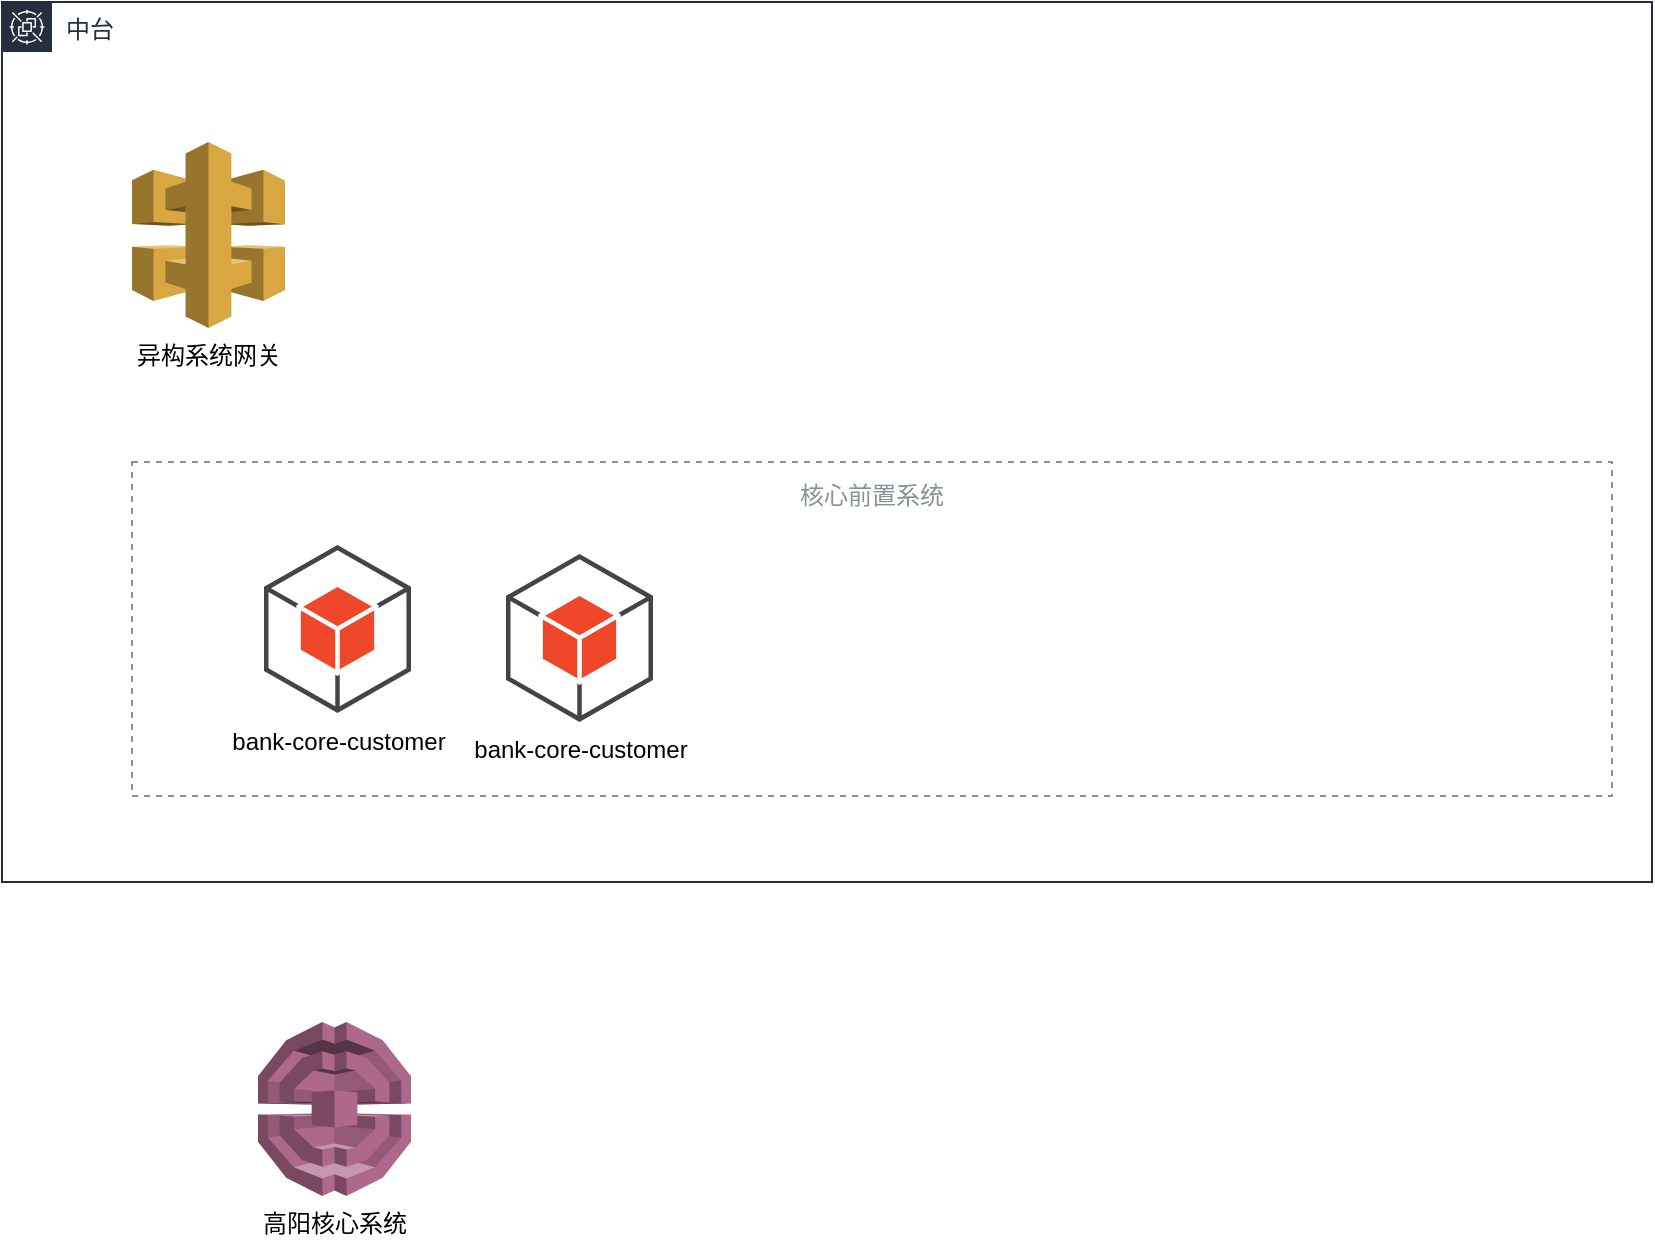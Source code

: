 <mxfile version="12.0.2" type="github" pages="1"><diagram id="2Yey8G1qUkvAdq2EXQSQ" name="第 1 页"><mxGraphModel dx="1230" dy="809" grid="1" gridSize="10" guides="1" tooltips="1" connect="1" arrows="1" fold="1" page="1" pageScale="1" pageWidth="2339" pageHeight="3300" math="0" shadow="0"><root><mxCell id="0"/><mxCell id="1" parent="0"/><mxCell id="13L3IfXqPYc7VZr8CJZo-10" value="中台" style="outlineConnect=0;gradientColor=none;html=1;whiteSpace=wrap;fontSize=12;fontStyle=0;shape=mxgraph.aws4.group;grIcon=mxgraph.aws4.group_spot_fleet;strokeColor=#232F3E;fillColor=none;verticalAlign=top;align=left;spacingLeft=30;fontColor=#232F3E;dashed=0;" vertex="1" parent="1"><mxGeometry x="355" y="190" width="825" height="440" as="geometry"/></mxCell><mxCell id="13L3IfXqPYc7VZr8CJZo-11" value="核心前置系统" style="outlineConnect=0;gradientColor=none;html=1;whiteSpace=wrap;fontSize=12;fontStyle=0;strokeColor=#879196;fillColor=none;verticalAlign=top;align=center;fontColor=#879196;dashed=1;spacingTop=3;" vertex="1" parent="1"><mxGeometry x="420" y="420" width="740" height="167" as="geometry"/></mxCell><mxCell id="13L3IfXqPYc7VZr8CJZo-1" value="&lt;div&gt;异构系统网关&lt;/div&gt;" style="outlineConnect=0;dashed=0;verticalLabelPosition=bottom;verticalAlign=top;align=center;html=1;shape=mxgraph.aws3.api_gateway;fillColor=#D9A741;gradientColor=none;" vertex="1" parent="1"><mxGeometry x="420" y="260" width="76.5" height="93" as="geometry"/></mxCell><mxCell id="13L3IfXqPYc7VZr8CJZo-2" value="bank-core-customer" style="outlineConnect=0;dashed=0;verticalLabelPosition=bottom;verticalAlign=top;align=center;html=1;shape=mxgraph.aws3.android;fillColor=#EE472A;gradientColor=none;" vertex="1" parent="1"><mxGeometry x="607" y="466" width="73.5" height="84" as="geometry"/></mxCell><mxCell id="13L3IfXqPYc7VZr8CJZo-12" value="bank-core-customer" style="outlineConnect=0;dashed=0;verticalLabelPosition=bottom;verticalAlign=top;align=center;html=1;shape=mxgraph.aws3.android;fillColor=#EE472A;gradientColor=none;" vertex="1" parent="1"><mxGeometry x="486" y="461.5" width="73.5" height="84" as="geometry"/></mxCell><mxCell id="13L3IfXqPYc7VZr8CJZo-13" value="高阳核心系统" style="outlineConnect=0;dashed=0;verticalLabelPosition=bottom;verticalAlign=top;align=center;html=1;shape=mxgraph.aws3.pinpoint;fillColor=#AD688B;gradientColor=none;" vertex="1" parent="1"><mxGeometry x="483" y="700" width="76.5" height="87" as="geometry"/></mxCell></root></mxGraphModel></diagram></mxfile>